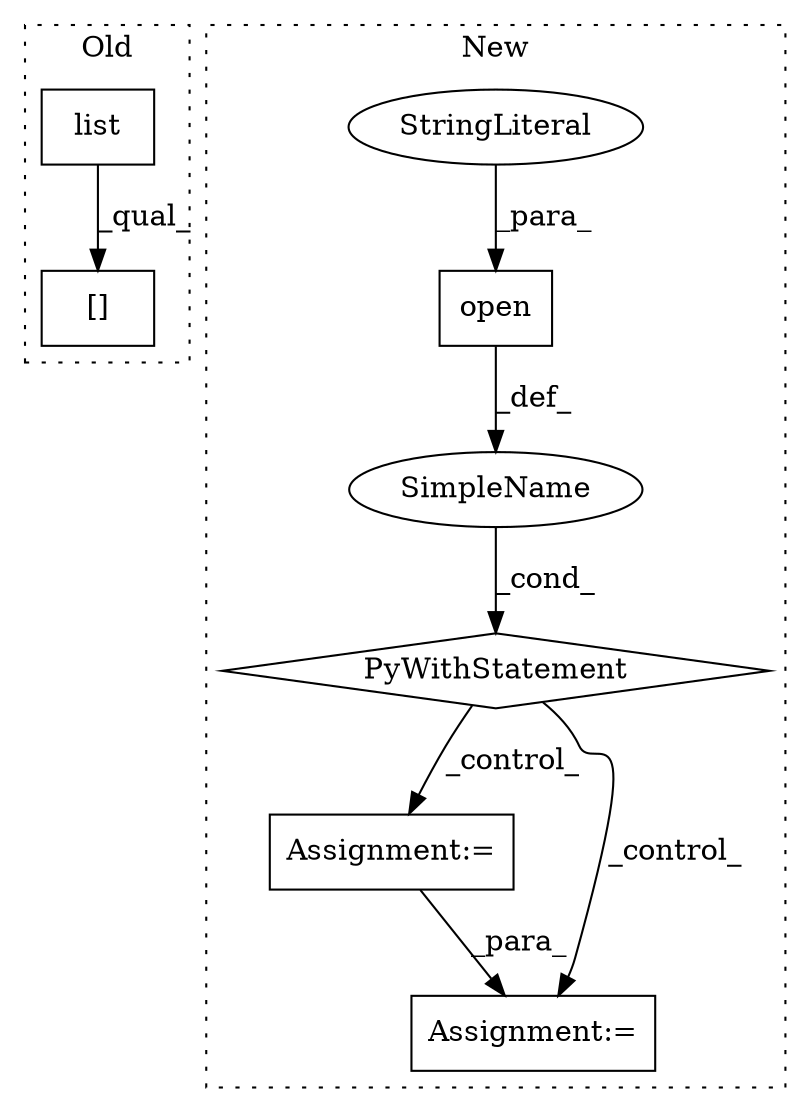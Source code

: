 digraph G {
subgraph cluster0 {
1 [label="list" a="32" s="1380,1517" l="5,1" shape="box"];
8 [label="[]" a="2" s="1673,1707" l="9,1" shape="box"];
label = "Old";
style="dotted";
}
subgraph cluster1 {
2 [label="open" a="32" s="929,963" l="5,1" shape="box"];
3 [label="PyWithStatement" a="104" s="919,964" l="10,2" shape="diamond"];
4 [label="Assignment:=" a="7" s="981" l="11" shape="box"];
5 [label="SimpleName" a="42" s="" l="" shape="ellipse"];
6 [label="StringLiteral" a="45" s="960" l="3" shape="ellipse"];
7 [label="Assignment:=" a="7" s="1000,1082" l="57,2" shape="box"];
label = "New";
style="dotted";
}
1 -> 8 [label="_qual_"];
2 -> 5 [label="_def_"];
3 -> 4 [label="_control_"];
3 -> 7 [label="_control_"];
4 -> 7 [label="_para_"];
5 -> 3 [label="_cond_"];
6 -> 2 [label="_para_"];
}